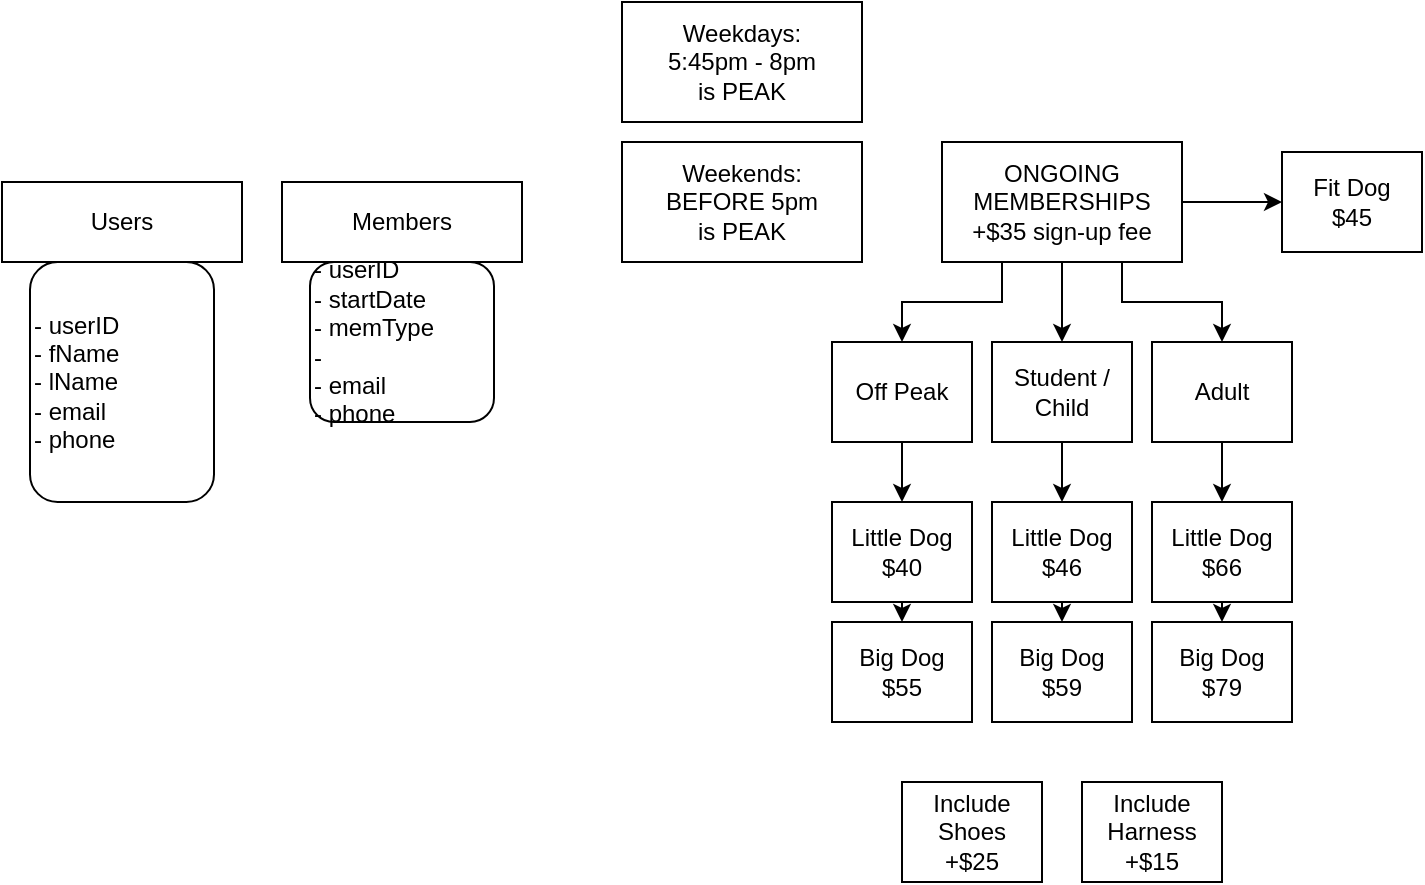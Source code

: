 <mxfile version="13.6.5">
    <diagram id="66W-ZbnQX9K--Y9qFWKf" name="Page-1">
        <mxGraphModel dx="540" dy="1678" grid="1" gridSize="10" guides="1" tooltips="1" connect="1" arrows="1" fold="1" page="1" pageScale="1" pageWidth="827" pageHeight="1169" math="0" shadow="0">
            <root>
                <mxCell id="0"/>
                <mxCell id="1" parent="0"/>
                <mxCell id="2" value="Users" style="rounded=0;whiteSpace=wrap;html=1;" vertex="1" parent="1">
                    <mxGeometry x="30" y="40" width="120" height="40" as="geometry"/>
                </mxCell>
                <mxCell id="4" value="- userID&lt;br&gt;- fName&lt;br&gt;- lName&lt;br&gt;- email&lt;br&gt;- phone" style="rounded=1;whiteSpace=wrap;html=1;align=left;" vertex="1" parent="1">
                    <mxGeometry x="44" y="80" width="92" height="120" as="geometry"/>
                </mxCell>
                <mxCell id="5" value="Members" style="rounded=0;whiteSpace=wrap;html=1;" vertex="1" parent="1">
                    <mxGeometry x="170" y="40" width="120" height="40" as="geometry"/>
                </mxCell>
                <mxCell id="6" value="- userID&lt;br&gt;- startDate&lt;br&gt;- memType&lt;br&gt;-&amp;nbsp;&lt;br&gt;- email&lt;br&gt;- phone" style="rounded=1;whiteSpace=wrap;html=1;align=left;" vertex="1" parent="1">
                    <mxGeometry x="184" y="80" width="92" height="80" as="geometry"/>
                </mxCell>
                <mxCell id="29" style="edgeStyle=orthogonalEdgeStyle;rounded=0;orthogonalLoop=1;jettySize=auto;html=1;exitX=0.5;exitY=1;exitDx=0;exitDy=0;entryX=0.5;entryY=0;entryDx=0;entryDy=0;" edge="1" parent="1" source="7" target="12">
                    <mxGeometry relative="1" as="geometry"/>
                </mxCell>
                <mxCell id="30" style="edgeStyle=orthogonalEdgeStyle;rounded=0;orthogonalLoop=1;jettySize=auto;html=1;exitX=0.75;exitY=1;exitDx=0;exitDy=0;entryX=0.5;entryY=0;entryDx=0;entryDy=0;" edge="1" parent="1" source="7" target="11">
                    <mxGeometry relative="1" as="geometry"/>
                </mxCell>
                <mxCell id="31" style="edgeStyle=orthogonalEdgeStyle;rounded=0;orthogonalLoop=1;jettySize=auto;html=1;exitX=0.25;exitY=1;exitDx=0;exitDy=0;entryX=0.5;entryY=0;entryDx=0;entryDy=0;" edge="1" parent="1" source="7" target="13">
                    <mxGeometry relative="1" as="geometry"/>
                </mxCell>
                <mxCell id="39" style="edgeStyle=orthogonalEdgeStyle;rounded=0;orthogonalLoop=1;jettySize=auto;html=1;exitX=1;exitY=0.5;exitDx=0;exitDy=0;entryX=0;entryY=0.5;entryDx=0;entryDy=0;" edge="1" parent="1" source="7" target="22">
                    <mxGeometry relative="1" as="geometry"/>
                </mxCell>
                <mxCell id="7" value="ONGOING MEMBERSHIPS&lt;br&gt;+$35 sign-up fee" style="whiteSpace=wrap;html=1;align=center;" vertex="1" parent="1">
                    <mxGeometry x="500" y="20" width="120" height="60" as="geometry"/>
                </mxCell>
                <mxCell id="9" value="Big Dog&lt;br&gt;$55" style="whiteSpace=wrap;html=1;align=center;" vertex="1" parent="1">
                    <mxGeometry x="445" y="260" width="70" height="50" as="geometry"/>
                </mxCell>
                <mxCell id="35" style="edgeStyle=orthogonalEdgeStyle;rounded=0;orthogonalLoop=1;jettySize=auto;html=1;exitX=0.5;exitY=1;exitDx=0;exitDy=0;entryX=0.5;entryY=0;entryDx=0;entryDy=0;" edge="1" parent="1" source="10" target="9">
                    <mxGeometry relative="1" as="geometry"/>
                </mxCell>
                <mxCell id="10" value="Little Dog&lt;br&gt;$40" style="whiteSpace=wrap;html=1;align=center;" vertex="1" parent="1">
                    <mxGeometry x="445" y="200" width="70" height="50" as="geometry"/>
                </mxCell>
                <mxCell id="34" style="edgeStyle=orthogonalEdgeStyle;rounded=0;orthogonalLoop=1;jettySize=auto;html=1;exitX=0.5;exitY=1;exitDx=0;exitDy=0;entryX=0.5;entryY=0;entryDx=0;entryDy=0;" edge="1" parent="1" source="11" target="28">
                    <mxGeometry relative="1" as="geometry"/>
                </mxCell>
                <mxCell id="11" value="Adult" style="whiteSpace=wrap;html=1;align=center;" vertex="1" parent="1">
                    <mxGeometry x="605" y="120" width="70" height="50" as="geometry"/>
                </mxCell>
                <mxCell id="33" style="edgeStyle=orthogonalEdgeStyle;rounded=0;orthogonalLoop=1;jettySize=auto;html=1;exitX=0.5;exitY=1;exitDx=0;exitDy=0;entryX=0.5;entryY=0;entryDx=0;entryDy=0;" edge="1" parent="1" source="12" target="26">
                    <mxGeometry relative="1" as="geometry"/>
                </mxCell>
                <mxCell id="12" value="Student / Child" style="whiteSpace=wrap;html=1;align=center;" vertex="1" parent="1">
                    <mxGeometry x="525" y="120" width="70" height="50" as="geometry"/>
                </mxCell>
                <mxCell id="32" style="edgeStyle=orthogonalEdgeStyle;rounded=0;orthogonalLoop=1;jettySize=auto;html=1;exitX=0.5;exitY=1;exitDx=0;exitDy=0;entryX=0.5;entryY=0;entryDx=0;entryDy=0;" edge="1" parent="1" source="13" target="10">
                    <mxGeometry relative="1" as="geometry"/>
                </mxCell>
                <mxCell id="13" value="Off Peak" style="whiteSpace=wrap;html=1;align=center;" vertex="1" parent="1">
                    <mxGeometry x="445" y="120" width="70" height="50" as="geometry"/>
                </mxCell>
                <mxCell id="14" value="Include Shoes&lt;br&gt;+$25" style="whiteSpace=wrap;html=1;align=center;" vertex="1" parent="1">
                    <mxGeometry x="480" y="340" width="70" height="50" as="geometry"/>
                </mxCell>
                <mxCell id="15" value="Include Harness&lt;br&gt;+$15" style="whiteSpace=wrap;html=1;align=center;" vertex="1" parent="1">
                    <mxGeometry x="570" y="340" width="70" height="50" as="geometry"/>
                </mxCell>
                <mxCell id="22" value="Fit Dog&lt;br&gt;$45" style="whiteSpace=wrap;html=1;align=center;" vertex="1" parent="1">
                    <mxGeometry x="670" y="25" width="70" height="50" as="geometry"/>
                </mxCell>
                <mxCell id="25" value="Big Dog&lt;br&gt;$59" style="whiteSpace=wrap;html=1;align=center;" vertex="1" parent="1">
                    <mxGeometry x="525" y="260" width="70" height="50" as="geometry"/>
                </mxCell>
                <mxCell id="37" style="edgeStyle=orthogonalEdgeStyle;rounded=0;orthogonalLoop=1;jettySize=auto;html=1;exitX=0.5;exitY=1;exitDx=0;exitDy=0;entryX=0.5;entryY=0;entryDx=0;entryDy=0;" edge="1" parent="1" source="26" target="25">
                    <mxGeometry relative="1" as="geometry"/>
                </mxCell>
                <mxCell id="26" value="Little Dog&lt;br&gt;$46" style="whiteSpace=wrap;html=1;align=center;" vertex="1" parent="1">
                    <mxGeometry x="525" y="200" width="70" height="50" as="geometry"/>
                </mxCell>
                <mxCell id="27" value="Big Dog&lt;br&gt;$79" style="whiteSpace=wrap;html=1;align=center;" vertex="1" parent="1">
                    <mxGeometry x="605" y="260" width="70" height="50" as="geometry"/>
                </mxCell>
                <mxCell id="38" style="edgeStyle=orthogonalEdgeStyle;rounded=0;orthogonalLoop=1;jettySize=auto;html=1;exitX=0.5;exitY=1;exitDx=0;exitDy=0;entryX=0.5;entryY=0;entryDx=0;entryDy=0;" edge="1" parent="1" source="28" target="27">
                    <mxGeometry relative="1" as="geometry"/>
                </mxCell>
                <mxCell id="28" value="Little Dog&lt;br&gt;$66" style="whiteSpace=wrap;html=1;align=center;" vertex="1" parent="1">
                    <mxGeometry x="605" y="200" width="70" height="50" as="geometry"/>
                </mxCell>
                <mxCell id="40" value="Weekdays:&lt;br&gt;5:45pm - 8pm&lt;br&gt;is PEAK&lt;br&gt;" style="whiteSpace=wrap;html=1;align=center;" vertex="1" parent="1">
                    <mxGeometry x="340" y="-50" width="120" height="60" as="geometry"/>
                </mxCell>
                <mxCell id="41" value="Weekends:&lt;br&gt;BEFORE 5pm&lt;br&gt;is PEAK&lt;br&gt;" style="whiteSpace=wrap;html=1;align=center;" vertex="1" parent="1">
                    <mxGeometry x="340" y="20" width="120" height="60" as="geometry"/>
                </mxCell>
            </root>
        </mxGraphModel>
    </diagram>
</mxfile>